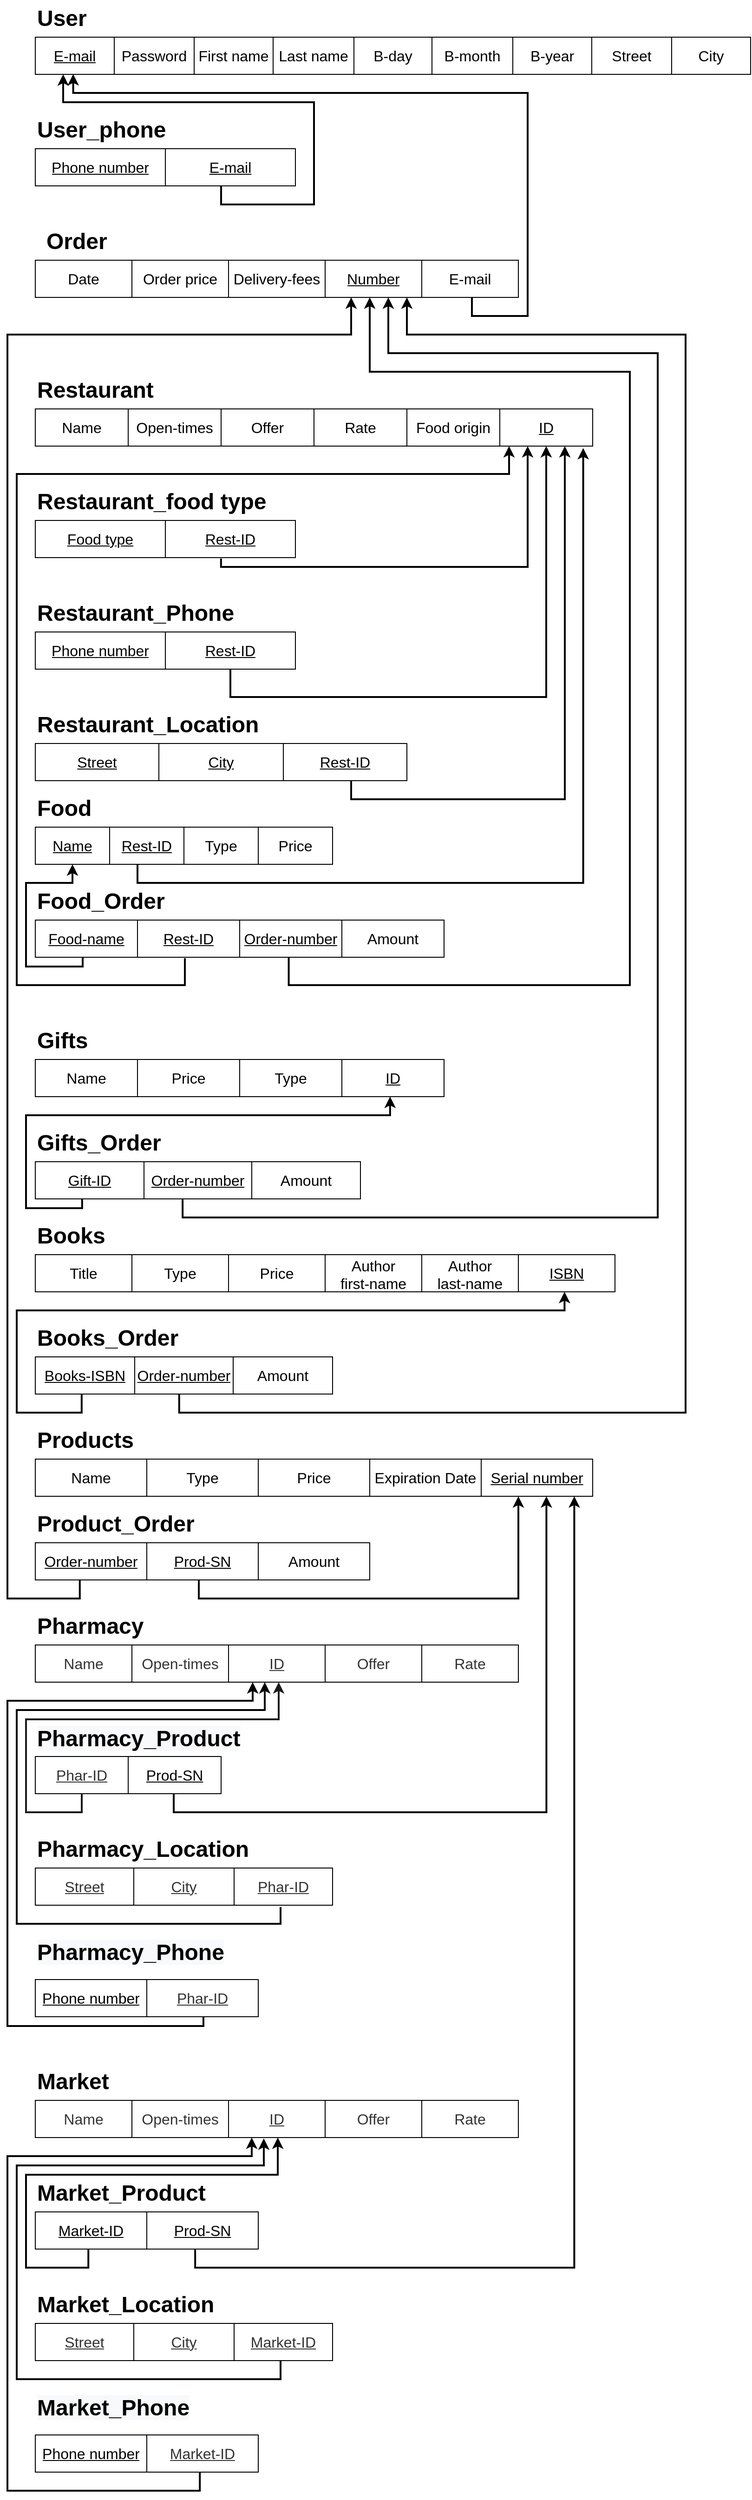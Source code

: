 <mxfile version="20.6.0" type="google"><diagram id="9YqgS15wRTm3yl06hdQ0" name="Page-1"><mxGraphModel grid="1" page="1" gridSize="10" guides="1" tooltips="1" connect="1" arrows="1" fold="1" pageScale="1" pageWidth="850" pageHeight="1100" math="0" shadow="0"><root><mxCell id="0"/><mxCell id="1" parent="0"/><mxCell id="7fGhNB17-LdkmjBLS9kM-291" value="" style="shape=table;html=1;whiteSpace=wrap;startSize=0;container=1;collapsible=0;childLayout=tableLayout;" vertex="1" parent="1"><mxGeometry x="40" y="40" width="770" height="40" as="geometry"/></mxCell><mxCell id="7fGhNB17-LdkmjBLS9kM-292" value="" style="shape=tableRow;horizontal=0;startSize=0;swimlaneHead=0;swimlaneBody=0;top=0;left=0;bottom=0;right=0;collapsible=0;dropTarget=0;fillColor=none;points=[[0,0.5],[1,0.5]];portConstraint=eastwest;" vertex="1" parent="7fGhNB17-LdkmjBLS9kM-291"><mxGeometry width="770" height="40" as="geometry"/></mxCell><mxCell id="7fGhNB17-LdkmjBLS9kM-293" value="&lt;div style=&quot;&quot;&gt;&lt;u style=&quot;font-size: 16px; background-color: initial;&quot;&gt;E-mail&lt;/u&gt;&lt;/div&gt;" style="shape=partialRectangle;html=1;whiteSpace=wrap;connectable=0;fillColor=none;top=0;left=0;bottom=0;right=0;overflow=hidden;align=center;" vertex="1" parent="7fGhNB17-LdkmjBLS9kM-292"><mxGeometry width="85" height="40" as="geometry"><mxRectangle width="85" height="40" as="alternateBounds"/></mxGeometry></mxCell><mxCell id="7fGhNB17-LdkmjBLS9kM-294" value="&lt;span style=&quot;font-size: 16px;&quot;&gt;Password&lt;/span&gt;" style="shape=partialRectangle;html=1;whiteSpace=wrap;connectable=0;fillColor=none;top=0;left=0;bottom=0;right=0;overflow=hidden;" vertex="1" parent="7fGhNB17-LdkmjBLS9kM-292"><mxGeometry x="85" width="86" height="40" as="geometry"><mxRectangle width="86" height="40" as="alternateBounds"/></mxGeometry></mxCell><mxCell id="7fGhNB17-LdkmjBLS9kM-295" value="&lt;span style=&quot;font-size: 16px;&quot;&gt;First name&lt;/span&gt;" style="shape=partialRectangle;html=1;whiteSpace=wrap;connectable=0;fillColor=none;top=0;left=0;bottom=0;right=0;overflow=hidden;" vertex="1" parent="7fGhNB17-LdkmjBLS9kM-292"><mxGeometry x="171" width="85" height="40" as="geometry"><mxRectangle width="85" height="40" as="alternateBounds"/></mxGeometry></mxCell><mxCell id="7fGhNB17-LdkmjBLS9kM-296" value="&lt;font style=&quot;font-size: 16px;&quot;&gt;Last name&lt;/font&gt;" style="shape=partialRectangle;html=1;whiteSpace=wrap;connectable=0;fillColor=none;top=0;left=0;bottom=0;right=0;overflow=hidden;" vertex="1" parent="7fGhNB17-LdkmjBLS9kM-292"><mxGeometry x="256" width="87" height="40" as="geometry"><mxRectangle width="87" height="40" as="alternateBounds"/></mxGeometry></mxCell><mxCell id="7fGhNB17-LdkmjBLS9kM-297" value="&lt;font style=&quot;font-size: 16px;&quot;&gt;B-day&lt;/font&gt;" style="shape=partialRectangle;html=1;whiteSpace=wrap;connectable=0;fillColor=none;top=0;left=0;bottom=0;right=0;overflow=hidden;" vertex="1" parent="7fGhNB17-LdkmjBLS9kM-292"><mxGeometry x="343" width="84" height="40" as="geometry"><mxRectangle width="84" height="40" as="alternateBounds"/></mxGeometry></mxCell><mxCell id="7fGhNB17-LdkmjBLS9kM-298" value="&lt;font style=&quot;font-size: 16px;&quot;&gt;B-month&lt;/font&gt;" style="shape=partialRectangle;html=1;whiteSpace=wrap;connectable=0;fillColor=none;top=0;left=0;bottom=0;right=0;overflow=hidden;" vertex="1" parent="7fGhNB17-LdkmjBLS9kM-292"><mxGeometry x="427" width="87" height="40" as="geometry"><mxRectangle width="87" height="40" as="alternateBounds"/></mxGeometry></mxCell><mxCell id="7fGhNB17-LdkmjBLS9kM-299" value="&lt;font style=&quot;font-size: 16px;&quot;&gt;B-year&lt;/font&gt;" style="shape=partialRectangle;html=1;whiteSpace=wrap;connectable=0;fillColor=none;top=0;left=0;bottom=0;right=0;overflow=hidden;" vertex="1" parent="7fGhNB17-LdkmjBLS9kM-292"><mxGeometry x="514" width="85" height="40" as="geometry"><mxRectangle width="85" height="40" as="alternateBounds"/></mxGeometry></mxCell><mxCell id="7fGhNB17-LdkmjBLS9kM-300" value="&lt;font style=&quot;font-size: 16px;&quot;&gt;Street&lt;/font&gt;" style="shape=partialRectangle;html=1;whiteSpace=wrap;connectable=0;fillColor=none;top=0;left=0;bottom=0;right=0;overflow=hidden;" vertex="1" parent="7fGhNB17-LdkmjBLS9kM-292"><mxGeometry x="599" width="86" height="40" as="geometry"><mxRectangle width="86" height="40" as="alternateBounds"/></mxGeometry></mxCell><mxCell id="7fGhNB17-LdkmjBLS9kM-301" value="&lt;font style=&quot;font-size: 16px;&quot;&gt;City&lt;/font&gt;" style="shape=partialRectangle;html=1;whiteSpace=wrap;connectable=0;fillColor=none;top=0;left=0;bottom=0;right=0;overflow=hidden;" vertex="1" parent="7fGhNB17-LdkmjBLS9kM-292"><mxGeometry x="685" width="85" height="40" as="geometry"><mxRectangle width="85" height="40" as="alternateBounds"/></mxGeometry></mxCell><mxCell id="7fGhNB17-LdkmjBLS9kM-302" value="" style="shape=table;html=1;whiteSpace=wrap;startSize=0;container=1;collapsible=0;childLayout=tableLayout;fontSize=16;" vertex="1" parent="1"><mxGeometry x="40" y="160" width="280" height="40" as="geometry"/></mxCell><mxCell id="7fGhNB17-LdkmjBLS9kM-303" value="" style="shape=tableRow;horizontal=0;startSize=0;swimlaneHead=0;swimlaneBody=0;top=0;left=0;bottom=0;right=0;collapsible=0;dropTarget=0;fillColor=none;points=[[0,0.5],[1,0.5]];portConstraint=eastwest;fontSize=16;" vertex="1" parent="7fGhNB17-LdkmjBLS9kM-302"><mxGeometry width="280" height="40" as="geometry"/></mxCell><mxCell id="7fGhNB17-LdkmjBLS9kM-304" value="&lt;u&gt;Phone number&lt;/u&gt;" style="shape=partialRectangle;html=1;whiteSpace=wrap;connectable=0;fillColor=none;top=0;left=0;bottom=0;right=0;overflow=hidden;fontSize=16;" vertex="1" parent="7fGhNB17-LdkmjBLS9kM-303"><mxGeometry width="140" height="40" as="geometry"><mxRectangle width="140" height="40" as="alternateBounds"/></mxGeometry></mxCell><mxCell id="7fGhNB17-LdkmjBLS9kM-305" value="&lt;u&gt;E-mail&lt;/u&gt;" style="shape=partialRectangle;html=1;whiteSpace=wrap;connectable=0;fillColor=none;top=0;left=0;bottom=0;right=0;overflow=hidden;fontSize=16;" vertex="1" parent="7fGhNB17-LdkmjBLS9kM-303"><mxGeometry x="140" width="140" height="40" as="geometry"><mxRectangle width="140" height="40" as="alternateBounds"/></mxGeometry></mxCell><mxCell id="7fGhNB17-LdkmjBLS9kM-306" value="" style="shape=table;html=1;whiteSpace=wrap;startSize=0;container=1;collapsible=0;childLayout=tableLayout;fontSize=16;" vertex="1" parent="1"><mxGeometry x="40" y="280" width="520" height="40" as="geometry"/></mxCell><mxCell id="7fGhNB17-LdkmjBLS9kM-307" value="" style="shape=tableRow;horizontal=0;startSize=0;swimlaneHead=0;swimlaneBody=0;top=0;left=0;bottom=0;right=0;collapsible=0;dropTarget=0;fillColor=none;points=[[0,0.5],[1,0.5]];portConstraint=eastwest;fontSize=16;" vertex="1" parent="7fGhNB17-LdkmjBLS9kM-306"><mxGeometry width="520" height="40" as="geometry"/></mxCell><mxCell id="7fGhNB17-LdkmjBLS9kM-308" value="Date" style="shape=partialRectangle;html=1;whiteSpace=wrap;connectable=0;fillColor=none;top=0;left=0;bottom=0;right=0;overflow=hidden;fontSize=16;" vertex="1" parent="7fGhNB17-LdkmjBLS9kM-307"><mxGeometry width="104" height="40" as="geometry"><mxRectangle width="104" height="40" as="alternateBounds"/></mxGeometry></mxCell><mxCell id="7fGhNB17-LdkmjBLS9kM-309" value="Order price" style="shape=partialRectangle;html=1;whiteSpace=wrap;connectable=0;fillColor=none;top=0;left=0;bottom=0;right=0;overflow=hidden;fontSize=16;" vertex="1" parent="7fGhNB17-LdkmjBLS9kM-307"><mxGeometry x="104" width="104" height="40" as="geometry"><mxRectangle width="104" height="40" as="alternateBounds"/></mxGeometry></mxCell><mxCell id="7fGhNB17-LdkmjBLS9kM-310" value="Delivery-fees" style="shape=partialRectangle;html=1;whiteSpace=wrap;connectable=0;fillColor=none;top=0;left=0;bottom=0;right=0;overflow=hidden;fontSize=16;" vertex="1" parent="7fGhNB17-LdkmjBLS9kM-307"><mxGeometry x="208" width="104" height="40" as="geometry"><mxRectangle width="104" height="40" as="alternateBounds"/></mxGeometry></mxCell><mxCell id="7fGhNB17-LdkmjBLS9kM-311" value="&lt;u&gt;Number&lt;/u&gt;" style="shape=partialRectangle;html=1;whiteSpace=wrap;connectable=0;fillColor=none;top=0;left=0;bottom=0;right=0;overflow=hidden;fontSize=16;" vertex="1" parent="7fGhNB17-LdkmjBLS9kM-307"><mxGeometry x="312" width="104" height="40" as="geometry"><mxRectangle width="104" height="40" as="alternateBounds"/></mxGeometry></mxCell><mxCell id="7fGhNB17-LdkmjBLS9kM-312" value="E-mail" style="shape=partialRectangle;html=1;whiteSpace=wrap;connectable=0;fillColor=none;top=0;left=0;bottom=0;right=0;overflow=hidden;fontSize=16;" vertex="1" parent="7fGhNB17-LdkmjBLS9kM-307"><mxGeometry x="416" width="104" height="40" as="geometry"><mxRectangle width="104" height="40" as="alternateBounds"/></mxGeometry></mxCell><mxCell id="7fGhNB17-LdkmjBLS9kM-313" value="Order" style="text;strokeColor=none;fillColor=none;html=1;fontSize=24;fontStyle=1;verticalAlign=middle;align=left;" vertex="1" parent="1"><mxGeometry x="50" y="240" width="100" height="40" as="geometry"/></mxCell><mxCell id="7fGhNB17-LdkmjBLS9kM-314" value="" style="edgeStyle=segmentEdgeStyle;endArrow=classic;html=1;rounded=0;strokeWidth=2;fontSize=16;" edge="1" parent="1" target="7fGhNB17-LdkmjBLS9kM-292"><mxGeometry width="50" height="50" relative="1" as="geometry"><mxPoint x="240" y="200" as="sourcePoint"/><mxPoint x="79" y="90" as="targetPoint"/><Array as="points"><mxPoint x="240" y="220"/><mxPoint x="340" y="220"/><mxPoint x="340" y="110"/><mxPoint x="70" y="110"/></Array></mxGeometry></mxCell><mxCell id="7fGhNB17-LdkmjBLS9kM-315" value="" style="edgeStyle=segmentEdgeStyle;endArrow=classic;html=1;rounded=0;strokeWidth=2;fontSize=16;entryX=0.053;entryY=0.993;entryDx=0;entryDy=0;entryPerimeter=0;" edge="1" parent="1" target="7fGhNB17-LdkmjBLS9kM-292"><mxGeometry width="50" height="50" relative="1" as="geometry"><mxPoint x="510" y="320" as="sourcePoint"/><mxPoint x="450" y="200" as="targetPoint"/><Array as="points"><mxPoint x="510" y="320"/><mxPoint x="510" y="340"/><mxPoint x="570" y="340"/><mxPoint x="570" y="100"/><mxPoint x="82" y="100"/></Array></mxGeometry></mxCell><mxCell id="7fGhNB17-LdkmjBLS9kM-316" value="" style="shape=table;html=1;whiteSpace=wrap;startSize=0;container=1;collapsible=0;childLayout=tableLayout;fontSize=16;" vertex="1" parent="1"><mxGeometry x="40" y="440" width="600" height="40" as="geometry"/></mxCell><mxCell id="7fGhNB17-LdkmjBLS9kM-317" value="" style="shape=tableRow;horizontal=0;startSize=0;swimlaneHead=0;swimlaneBody=0;top=0;left=0;bottom=0;right=0;collapsible=0;dropTarget=0;fillColor=none;points=[[0,0.5],[1,0.5]];portConstraint=eastwest;fontSize=16;" vertex="1" parent="7fGhNB17-LdkmjBLS9kM-316"><mxGeometry width="600" height="40" as="geometry"/></mxCell><mxCell id="7fGhNB17-LdkmjBLS9kM-318" value="Name" style="shape=partialRectangle;html=1;whiteSpace=wrap;connectable=0;fillColor=none;top=0;left=0;bottom=0;right=0;overflow=hidden;fontSize=16;" vertex="1" parent="7fGhNB17-LdkmjBLS9kM-317"><mxGeometry width="100" height="40" as="geometry"><mxRectangle width="100" height="40" as="alternateBounds"/></mxGeometry></mxCell><mxCell id="7fGhNB17-LdkmjBLS9kM-319" value="Open-times" style="shape=partialRectangle;html=1;whiteSpace=wrap;connectable=0;fillColor=none;top=0;left=0;bottom=0;right=0;overflow=hidden;fontSize=16;" vertex="1" parent="7fGhNB17-LdkmjBLS9kM-317"><mxGeometry x="100" width="100" height="40" as="geometry"><mxRectangle width="100" height="40" as="alternateBounds"/></mxGeometry></mxCell><mxCell id="7fGhNB17-LdkmjBLS9kM-320" value="Offer" style="shape=partialRectangle;html=1;whiteSpace=wrap;connectable=0;fillColor=none;top=0;left=0;bottom=0;right=0;overflow=hidden;fontSize=16;" vertex="1" parent="7fGhNB17-LdkmjBLS9kM-317"><mxGeometry x="200" width="100" height="40" as="geometry"><mxRectangle width="100" height="40" as="alternateBounds"/></mxGeometry></mxCell><mxCell id="7fGhNB17-LdkmjBLS9kM-321" value="Rate" style="shape=partialRectangle;html=1;whiteSpace=wrap;connectable=0;fillColor=none;top=0;left=0;bottom=0;right=0;overflow=hidden;fontSize=16;" vertex="1" parent="7fGhNB17-LdkmjBLS9kM-317"><mxGeometry x="300" width="100" height="40" as="geometry"><mxRectangle width="100" height="40" as="alternateBounds"/></mxGeometry></mxCell><mxCell id="7fGhNB17-LdkmjBLS9kM-322" value="Food origin" style="shape=partialRectangle;html=1;whiteSpace=wrap;connectable=0;fillColor=none;top=0;left=0;bottom=0;right=0;overflow=hidden;fontSize=16;" vertex="1" parent="7fGhNB17-LdkmjBLS9kM-317"><mxGeometry x="400" width="100" height="40" as="geometry"><mxRectangle width="100" height="40" as="alternateBounds"/></mxGeometry></mxCell><mxCell id="7fGhNB17-LdkmjBLS9kM-323" value="&lt;u&gt;ID&lt;/u&gt;" style="shape=partialRectangle;html=1;whiteSpace=wrap;connectable=0;fillColor=none;top=0;left=0;bottom=0;right=0;overflow=hidden;fontSize=16;" vertex="1" parent="7fGhNB17-LdkmjBLS9kM-317"><mxGeometry x="500" width="100" height="40" as="geometry"><mxRectangle width="100" height="40" as="alternateBounds"/></mxGeometry></mxCell><mxCell id="7fGhNB17-LdkmjBLS9kM-324" value="Restaurant" style="text;strokeColor=none;fillColor=none;html=1;fontSize=24;fontStyle=1;verticalAlign=middle;align=left;" vertex="1" parent="1"><mxGeometry x="40" y="400" width="100" height="40" as="geometry"/></mxCell><mxCell id="7fGhNB17-LdkmjBLS9kM-325" value="" style="shape=table;html=1;whiteSpace=wrap;startSize=0;container=1;collapsible=0;childLayout=tableLayout;fontSize=16;" vertex="1" parent="1"><mxGeometry x="40" y="890" width="320" height="40" as="geometry"/></mxCell><mxCell id="7fGhNB17-LdkmjBLS9kM-326" value="" style="shape=tableRow;horizontal=0;startSize=0;swimlaneHead=0;swimlaneBody=0;top=0;left=0;bottom=0;right=0;collapsible=0;dropTarget=0;fillColor=none;points=[[0,0.5],[1,0.5]];portConstraint=eastwest;fontSize=16;" vertex="1" parent="7fGhNB17-LdkmjBLS9kM-325"><mxGeometry width="320" height="40" as="geometry"/></mxCell><mxCell id="7fGhNB17-LdkmjBLS9kM-327" value="&lt;u&gt;Name&lt;/u&gt;" style="shape=partialRectangle;html=1;whiteSpace=wrap;connectable=0;fillColor=none;top=0;left=0;bottom=0;right=0;overflow=hidden;fontSize=16;" vertex="1" parent="7fGhNB17-LdkmjBLS9kM-326"><mxGeometry width="80" height="40" as="geometry"><mxRectangle width="80" height="40" as="alternateBounds"/></mxGeometry></mxCell><mxCell id="7fGhNB17-LdkmjBLS9kM-328" value="&lt;u&gt;Rest-ID&lt;/u&gt;" style="shape=partialRectangle;html=1;whiteSpace=wrap;connectable=0;fillColor=none;top=0;left=0;bottom=0;right=0;overflow=hidden;fontSize=16;" vertex="1" parent="7fGhNB17-LdkmjBLS9kM-326"><mxGeometry x="80" width="80" height="40" as="geometry"><mxRectangle width="80" height="40" as="alternateBounds"/></mxGeometry></mxCell><mxCell id="7fGhNB17-LdkmjBLS9kM-329" value="Type" style="shape=partialRectangle;html=1;whiteSpace=wrap;connectable=0;fillColor=none;top=0;left=0;bottom=0;right=0;overflow=hidden;fontSize=16;" vertex="1" parent="7fGhNB17-LdkmjBLS9kM-326"><mxGeometry x="160" width="80" height="40" as="geometry"><mxRectangle width="80" height="40" as="alternateBounds"/></mxGeometry></mxCell><mxCell id="7fGhNB17-LdkmjBLS9kM-330" value="Price" style="shape=partialRectangle;html=1;whiteSpace=wrap;connectable=0;fillColor=none;top=0;left=0;bottom=0;right=0;overflow=hidden;fontSize=16;" vertex="1" parent="7fGhNB17-LdkmjBLS9kM-326"><mxGeometry x="240" width="80" height="40" as="geometry"><mxRectangle width="80" height="40" as="alternateBounds"/></mxGeometry></mxCell><mxCell id="7fGhNB17-LdkmjBLS9kM-331" value="Food" style="text;strokeColor=none;fillColor=none;html=1;fontSize=24;fontStyle=1;verticalAlign=middle;align=left;" vertex="1" parent="1"><mxGeometry x="40" y="850" width="100" height="40" as="geometry"/></mxCell><mxCell id="7fGhNB17-LdkmjBLS9kM-332" value="" style="shape=table;html=1;whiteSpace=wrap;startSize=0;container=1;collapsible=0;childLayout=tableLayout;fontSize=16;" vertex="1" parent="1"><mxGeometry x="40" y="560" width="280" height="40" as="geometry"/></mxCell><mxCell id="7fGhNB17-LdkmjBLS9kM-333" value="" style="shape=tableRow;horizontal=0;startSize=0;swimlaneHead=0;swimlaneBody=0;top=0;left=0;bottom=0;right=0;collapsible=0;dropTarget=0;fillColor=none;points=[[0,0.5],[1,0.5]];portConstraint=eastwest;fontSize=16;" vertex="1" parent="7fGhNB17-LdkmjBLS9kM-332"><mxGeometry width="280" height="40" as="geometry"/></mxCell><mxCell id="7fGhNB17-LdkmjBLS9kM-334" value="&lt;u&gt;Food type&lt;/u&gt;" style="shape=partialRectangle;html=1;whiteSpace=wrap;connectable=0;fillColor=none;top=0;left=0;bottom=0;right=0;overflow=hidden;fontSize=16;" vertex="1" parent="7fGhNB17-LdkmjBLS9kM-333"><mxGeometry width="140" height="40" as="geometry"><mxRectangle width="140" height="40" as="alternateBounds"/></mxGeometry></mxCell><mxCell id="7fGhNB17-LdkmjBLS9kM-335" value="&lt;u&gt;Rest-ID&lt;/u&gt;" style="shape=partialRectangle;html=1;whiteSpace=wrap;connectable=0;fillColor=none;top=0;left=0;bottom=0;right=0;overflow=hidden;fontSize=16;" vertex="1" parent="7fGhNB17-LdkmjBLS9kM-333"><mxGeometry x="140" width="140" height="40" as="geometry"><mxRectangle width="140" height="40" as="alternateBounds"/></mxGeometry></mxCell><mxCell id="7fGhNB17-LdkmjBLS9kM-336" value="Restaurant_food type" style="text;strokeColor=none;fillColor=none;html=1;fontSize=24;fontStyle=1;verticalAlign=middle;align=left;" vertex="1" parent="1"><mxGeometry x="40" y="520" width="100" height="40" as="geometry"/></mxCell><mxCell id="7fGhNB17-LdkmjBLS9kM-337" value="" style="shape=table;html=1;whiteSpace=wrap;startSize=0;container=1;collapsible=0;childLayout=tableLayout;fontSize=16;" vertex="1" parent="1"><mxGeometry x="40" y="680" width="280" height="40" as="geometry"/></mxCell><mxCell id="7fGhNB17-LdkmjBLS9kM-338" value="" style="shape=tableRow;horizontal=0;startSize=0;swimlaneHead=0;swimlaneBody=0;top=0;left=0;bottom=0;right=0;collapsible=0;dropTarget=0;fillColor=none;points=[[0,0.5],[1,0.5]];portConstraint=eastwest;fontSize=16;" vertex="1" parent="7fGhNB17-LdkmjBLS9kM-337"><mxGeometry width="280" height="40" as="geometry"/></mxCell><mxCell id="7fGhNB17-LdkmjBLS9kM-339" value="&lt;u&gt;Phone number&lt;/u&gt;" style="shape=partialRectangle;html=1;whiteSpace=wrap;connectable=0;fillColor=none;top=0;left=0;bottom=0;right=0;overflow=hidden;fontSize=16;" vertex="1" parent="7fGhNB17-LdkmjBLS9kM-338"><mxGeometry width="140" height="40" as="geometry"><mxRectangle width="140" height="40" as="alternateBounds"/></mxGeometry></mxCell><mxCell id="7fGhNB17-LdkmjBLS9kM-340" value="&lt;u&gt;Rest-ID&lt;/u&gt;" style="shape=partialRectangle;html=1;whiteSpace=wrap;connectable=0;fillColor=none;top=0;left=0;bottom=0;right=0;overflow=hidden;fontSize=16;" vertex="1" parent="7fGhNB17-LdkmjBLS9kM-338"><mxGeometry x="140" width="140" height="40" as="geometry"><mxRectangle width="140" height="40" as="alternateBounds"/></mxGeometry></mxCell><mxCell id="7fGhNB17-LdkmjBLS9kM-341" value="Restaurant_Phone" style="text;strokeColor=none;fillColor=none;html=1;fontSize=24;fontStyle=1;verticalAlign=middle;align=left;" vertex="1" parent="1"><mxGeometry x="40" y="640" width="100" height="40" as="geometry"/></mxCell><mxCell id="7fGhNB17-LdkmjBLS9kM-342" value="" style="shape=table;html=1;whiteSpace=wrap;startSize=0;container=1;collapsible=0;childLayout=tableLayout;fontSize=16;" vertex="1" parent="1"><mxGeometry x="40" y="800" width="400" height="40" as="geometry"/></mxCell><mxCell id="7fGhNB17-LdkmjBLS9kM-343" value="" style="shape=tableRow;horizontal=0;startSize=0;swimlaneHead=0;swimlaneBody=0;top=0;left=0;bottom=0;right=0;collapsible=0;dropTarget=0;fillColor=none;points=[[0,0.5],[1,0.5]];portConstraint=eastwest;fontSize=16;" vertex="1" parent="7fGhNB17-LdkmjBLS9kM-342"><mxGeometry width="400" height="40" as="geometry"/></mxCell><mxCell id="7fGhNB17-LdkmjBLS9kM-344" value="&lt;u&gt;Street&lt;/u&gt;" style="shape=partialRectangle;html=1;whiteSpace=wrap;connectable=0;fillColor=none;top=0;left=0;bottom=0;right=0;overflow=hidden;fontSize=16;" vertex="1" parent="7fGhNB17-LdkmjBLS9kM-343"><mxGeometry width="133" height="40" as="geometry"><mxRectangle width="133" height="40" as="alternateBounds"/></mxGeometry></mxCell><mxCell id="7fGhNB17-LdkmjBLS9kM-345" value="&lt;u&gt;City&lt;/u&gt;" style="shape=partialRectangle;html=1;whiteSpace=wrap;connectable=0;fillColor=none;top=0;left=0;bottom=0;right=0;overflow=hidden;fontSize=16;" vertex="1" parent="7fGhNB17-LdkmjBLS9kM-343"><mxGeometry x="133" width="134" height="40" as="geometry"><mxRectangle width="134" height="40" as="alternateBounds"/></mxGeometry></mxCell><mxCell id="7fGhNB17-LdkmjBLS9kM-346" value="&lt;u&gt;Rest-ID&lt;/u&gt;" style="shape=partialRectangle;html=1;whiteSpace=wrap;connectable=0;fillColor=none;top=0;left=0;bottom=0;right=0;overflow=hidden;fontSize=16;" vertex="1" parent="7fGhNB17-LdkmjBLS9kM-343"><mxGeometry x="267" width="133" height="40" as="geometry"><mxRectangle width="133" height="40" as="alternateBounds"/></mxGeometry></mxCell><mxCell id="7fGhNB17-LdkmjBLS9kM-347" value="Restaurant_Location" style="text;strokeColor=none;fillColor=none;html=1;fontSize=24;fontStyle=1;verticalAlign=middle;align=left;" vertex="1" parent="1"><mxGeometry x="40" y="760" width="100" height="40" as="geometry"/></mxCell><mxCell id="7fGhNB17-LdkmjBLS9kM-348" value="" style="shape=table;html=1;whiteSpace=wrap;startSize=0;container=1;collapsible=0;childLayout=tableLayout;fontSize=16;" vertex="1" parent="1"><mxGeometry x="40" y="990" width="440" height="40" as="geometry"/></mxCell><mxCell id="7fGhNB17-LdkmjBLS9kM-349" value="" style="shape=tableRow;horizontal=0;startSize=0;swimlaneHead=0;swimlaneBody=0;top=0;left=0;bottom=0;right=0;collapsible=0;dropTarget=0;fillColor=none;points=[[0,0.5],[1,0.5]];portConstraint=eastwest;fontSize=16;" vertex="1" parent="7fGhNB17-LdkmjBLS9kM-348"><mxGeometry width="440" height="40" as="geometry"/></mxCell><mxCell id="7fGhNB17-LdkmjBLS9kM-350" value="&lt;u&gt;Food-name&lt;/u&gt;" style="shape=partialRectangle;html=1;whiteSpace=wrap;connectable=0;fillColor=none;top=0;left=0;bottom=0;right=0;overflow=hidden;fontSize=16;" vertex="1" parent="7fGhNB17-LdkmjBLS9kM-349"><mxGeometry width="110" height="40" as="geometry"><mxRectangle width="110" height="40" as="alternateBounds"/></mxGeometry></mxCell><mxCell id="7fGhNB17-LdkmjBLS9kM-351" value="&lt;u&gt;Rest-ID&lt;/u&gt;" style="shape=partialRectangle;html=1;whiteSpace=wrap;connectable=0;fillColor=none;top=0;left=0;bottom=0;right=0;overflow=hidden;fontSize=16;" vertex="1" parent="7fGhNB17-LdkmjBLS9kM-349"><mxGeometry x="110" width="110" height="40" as="geometry"><mxRectangle width="110" height="40" as="alternateBounds"/></mxGeometry></mxCell><mxCell id="7fGhNB17-LdkmjBLS9kM-352" value="&lt;u&gt;Order-number&lt;/u&gt;" style="shape=partialRectangle;html=1;whiteSpace=wrap;connectable=0;fillColor=none;top=0;left=0;bottom=0;right=0;overflow=hidden;fontSize=16;" vertex="1" parent="7fGhNB17-LdkmjBLS9kM-349"><mxGeometry x="220" width="110" height="40" as="geometry"><mxRectangle width="110" height="40" as="alternateBounds"/></mxGeometry></mxCell><mxCell id="7fGhNB17-LdkmjBLS9kM-353" value="Amount" style="shape=partialRectangle;html=1;whiteSpace=wrap;connectable=0;fillColor=none;top=0;left=0;bottom=0;right=0;overflow=hidden;fontSize=16;" vertex="1" parent="7fGhNB17-LdkmjBLS9kM-349"><mxGeometry x="330" width="110" height="40" as="geometry"><mxRectangle width="110" height="40" as="alternateBounds"/></mxGeometry></mxCell><mxCell id="7fGhNB17-LdkmjBLS9kM-354" value="Food_Order" style="text;strokeColor=none;fillColor=none;html=1;fontSize=24;fontStyle=1;verticalAlign=middle;align=left;" vertex="1" parent="1"><mxGeometry x="40" y="950" width="100" height="40" as="geometry"/></mxCell><mxCell id="7fGhNB17-LdkmjBLS9kM-355" value="" style="edgeStyle=segmentEdgeStyle;endArrow=classic;html=1;rounded=0;strokeWidth=2;fontSize=16;exitX=0.714;exitY=1.025;exitDx=0;exitDy=0;exitPerimeter=0;" edge="1" parent="1" source="7fGhNB17-LdkmjBLS9kM-333" target="7fGhNB17-LdkmjBLS9kM-317"><mxGeometry width="50" height="50" relative="1" as="geometry"><mxPoint x="240" y="620" as="sourcePoint"/><mxPoint x="570" y="480" as="targetPoint"/><Array as="points"><mxPoint x="240" y="610"/><mxPoint x="570" y="610"/></Array></mxGeometry></mxCell><mxCell id="7fGhNB17-LdkmjBLS9kM-356" value="" style="edgeStyle=segmentEdgeStyle;endArrow=classic;html=1;rounded=0;strokeWidth=2;fontSize=16;" edge="1" parent="1" target="7fGhNB17-LdkmjBLS9kM-317"><mxGeometry width="50" height="50" relative="1" as="geometry"><mxPoint x="250" y="720" as="sourcePoint"/><mxPoint x="590" y="481" as="targetPoint"/><Array as="points"><mxPoint x="250" y="750"/><mxPoint x="590" y="750"/></Array></mxGeometry></mxCell><mxCell id="7fGhNB17-LdkmjBLS9kM-357" value="" style="edgeStyle=segmentEdgeStyle;endArrow=classic;html=1;rounded=0;strokeWidth=2;fontSize=16;" edge="1" parent="1"><mxGeometry width="50" height="50" relative="1" as="geometry"><mxPoint x="380" y="840" as="sourcePoint"/><mxPoint x="610" y="480" as="targetPoint"/><Array as="points"><mxPoint x="380" y="860"/><mxPoint x="610" y="860"/><mxPoint x="610" y="480"/></Array></mxGeometry></mxCell><mxCell id="7fGhNB17-LdkmjBLS9kM-358" value="" style="edgeStyle=segmentEdgeStyle;endArrow=classic;html=1;rounded=0;strokeWidth=2;fontSize=16;entryX=0.983;entryY=1.052;entryDx=0;entryDy=0;entryPerimeter=0;" edge="1" parent="1" target="7fGhNB17-LdkmjBLS9kM-317"><mxGeometry width="50" height="50" relative="1" as="geometry"><mxPoint x="150" y="930" as="sourcePoint"/><mxPoint x="610" y="480" as="targetPoint"/><Array as="points"><mxPoint x="150" y="932"/><mxPoint x="150" y="950"/><mxPoint x="630" y="950"/></Array></mxGeometry></mxCell><mxCell id="7fGhNB17-LdkmjBLS9kM-359" value="" style="edgeStyle=segmentEdgeStyle;endArrow=classic;html=1;rounded=0;strokeWidth=2;fontSize=16;exitX=0.366;exitY=1.025;exitDx=0;exitDy=0;exitPerimeter=0;" edge="1" parent="1" source="7fGhNB17-LdkmjBLS9kM-349" target="7fGhNB17-LdkmjBLS9kM-317"><mxGeometry width="50" height="50" relative="1" as="geometry"><mxPoint x="40" y="1180" as="sourcePoint"/><mxPoint x="780" y="815" as="targetPoint"/><Array as="points"><mxPoint x="201" y="1060"/><mxPoint x="20" y="1060"/><mxPoint x="20" y="510"/><mxPoint x="550" y="510"/></Array></mxGeometry></mxCell><mxCell id="7fGhNB17-LdkmjBLS9kM-360" value="" style="edgeStyle=segmentEdgeStyle;endArrow=classic;html=1;rounded=0;strokeWidth=2;fontSize=16;entryX=0.125;entryY=1;entryDx=0;entryDy=0;entryPerimeter=0;exitX=0.116;exitY=1;exitDx=0;exitDy=0;exitPerimeter=0;" edge="1" parent="1" source="7fGhNB17-LdkmjBLS9kM-349" target="7fGhNB17-LdkmjBLS9kM-326"><mxGeometry width="50" height="50" relative="1" as="geometry"><mxPoint x="380" y="1100" as="sourcePoint"/><mxPoint x="430" y="1050" as="targetPoint"/><Array as="points"><mxPoint x="91" y="1040"/><mxPoint x="30" y="1040"/><mxPoint x="30" y="950"/><mxPoint x="80" y="950"/></Array></mxGeometry></mxCell><mxCell id="7fGhNB17-LdkmjBLS9kM-361" value="" style="edgeStyle=segmentEdgeStyle;endArrow=classic;html=1;rounded=0;strokeWidth=2;fontSize=16;exitX=0.62;exitY=1;exitDx=0;exitDy=0;exitPerimeter=0;" edge="1" parent="1" source="7fGhNB17-LdkmjBLS9kM-349" target="7fGhNB17-LdkmjBLS9kM-307"><mxGeometry width="50" height="50" relative="1" as="geometry"><mxPoint x="320" y="1140" as="sourcePoint"/><mxPoint x="390" y="319" as="targetPoint"/><Array as="points"><mxPoint x="313" y="1060"/><mxPoint x="680" y="1060"/><mxPoint x="680" y="400"/><mxPoint x="400" y="400"/></Array></mxGeometry></mxCell><mxCell id="7fGhNB17-LdkmjBLS9kM-362" value="" style="shape=table;html=1;whiteSpace=wrap;startSize=0;container=1;collapsible=0;childLayout=tableLayout;fontSize=16;fillColor=none;" vertex="1" parent="1"><mxGeometry x="40" y="1140" width="440" height="40" as="geometry"/></mxCell><mxCell id="7fGhNB17-LdkmjBLS9kM-363" value="" style="shape=tableRow;horizontal=0;startSize=0;swimlaneHead=0;swimlaneBody=0;top=0;left=0;bottom=0;right=0;collapsible=0;dropTarget=0;fillColor=none;points=[[0,0.5],[1,0.5]];portConstraint=eastwest;fontSize=16;" vertex="1" parent="7fGhNB17-LdkmjBLS9kM-362"><mxGeometry width="440" height="40" as="geometry"/></mxCell><mxCell id="7fGhNB17-LdkmjBLS9kM-364" value="Name" style="shape=partialRectangle;html=1;whiteSpace=wrap;connectable=0;fillColor=none;top=0;left=0;bottom=0;right=0;overflow=hidden;fontSize=16;" vertex="1" parent="7fGhNB17-LdkmjBLS9kM-363"><mxGeometry width="110" height="40" as="geometry"><mxRectangle width="110" height="40" as="alternateBounds"/></mxGeometry></mxCell><mxCell id="7fGhNB17-LdkmjBLS9kM-365" value="Price" style="shape=partialRectangle;html=1;whiteSpace=wrap;connectable=0;fillColor=none;top=0;left=0;bottom=0;right=0;overflow=hidden;fontSize=16;" vertex="1" parent="7fGhNB17-LdkmjBLS9kM-363"><mxGeometry x="110" width="110" height="40" as="geometry"><mxRectangle width="110" height="40" as="alternateBounds"/></mxGeometry></mxCell><mxCell id="7fGhNB17-LdkmjBLS9kM-366" value="Type" style="shape=partialRectangle;html=1;whiteSpace=wrap;connectable=0;fillColor=none;top=0;left=0;bottom=0;right=0;overflow=hidden;fontSize=16;" vertex="1" parent="7fGhNB17-LdkmjBLS9kM-363"><mxGeometry x="220" width="110" height="40" as="geometry"><mxRectangle width="110" height="40" as="alternateBounds"/></mxGeometry></mxCell><mxCell id="7fGhNB17-LdkmjBLS9kM-367" value="&lt;u&gt;ID&lt;/u&gt;" style="shape=partialRectangle;html=1;whiteSpace=wrap;connectable=0;fillColor=none;top=0;left=0;bottom=0;right=0;overflow=hidden;fontSize=16;" vertex="1" parent="7fGhNB17-LdkmjBLS9kM-363"><mxGeometry x="330" width="110" height="40" as="geometry"><mxRectangle width="110" height="40" as="alternateBounds"/></mxGeometry></mxCell><mxCell id="7fGhNB17-LdkmjBLS9kM-368" value="Gifts" style="text;strokeColor=none;fillColor=none;html=1;fontSize=24;fontStyle=1;verticalAlign=middle;align=left;" vertex="1" parent="1"><mxGeometry x="40" y="1100" width="100" height="40" as="geometry"/></mxCell><mxCell id="7fGhNB17-LdkmjBLS9kM-369" value="" style="shape=table;html=1;whiteSpace=wrap;startSize=0;container=1;collapsible=0;childLayout=tableLayout;fontSize=16;fillColor=none;" vertex="1" parent="1"><mxGeometry x="40" y="1250" width="350" height="40" as="geometry"/></mxCell><mxCell id="7fGhNB17-LdkmjBLS9kM-370" value="" style="shape=tableRow;horizontal=0;startSize=0;swimlaneHead=0;swimlaneBody=0;top=0;left=0;bottom=0;right=0;collapsible=0;dropTarget=0;fillColor=none;points=[[0,0.5],[1,0.5]];portConstraint=eastwest;fontSize=16;" vertex="1" parent="7fGhNB17-LdkmjBLS9kM-369"><mxGeometry width="350" height="40" as="geometry"/></mxCell><mxCell id="7fGhNB17-LdkmjBLS9kM-371" value="&lt;u&gt;Gift-ID&lt;/u&gt;" style="shape=partialRectangle;html=1;whiteSpace=wrap;connectable=0;fillColor=none;top=0;left=0;bottom=0;right=0;overflow=hidden;fontSize=16;" vertex="1" parent="7fGhNB17-LdkmjBLS9kM-370"><mxGeometry width="117" height="40" as="geometry"><mxRectangle width="117" height="40" as="alternateBounds"/></mxGeometry></mxCell><mxCell id="7fGhNB17-LdkmjBLS9kM-372" value="&lt;u&gt;Order-number&lt;/u&gt;" style="shape=partialRectangle;html=1;whiteSpace=wrap;connectable=0;fillColor=none;top=0;left=0;bottom=0;right=0;overflow=hidden;fontSize=16;" vertex="1" parent="7fGhNB17-LdkmjBLS9kM-370"><mxGeometry x="117" width="116" height="40" as="geometry"><mxRectangle width="116" height="40" as="alternateBounds"/></mxGeometry></mxCell><mxCell id="7fGhNB17-LdkmjBLS9kM-373" value="Amount" style="shape=partialRectangle;html=1;whiteSpace=wrap;connectable=0;fillColor=none;top=0;left=0;bottom=0;right=0;overflow=hidden;fontSize=16;" vertex="1" parent="7fGhNB17-LdkmjBLS9kM-370"><mxGeometry x="233" width="117" height="40" as="geometry"><mxRectangle width="117" height="40" as="alternateBounds"/></mxGeometry></mxCell><mxCell id="7fGhNB17-LdkmjBLS9kM-374" value="Gifts_Order" style="text;strokeColor=none;fillColor=none;html=1;fontSize=24;fontStyle=1;verticalAlign=middle;align=left;" vertex="1" parent="1"><mxGeometry x="40" y="1210" width="100" height="40" as="geometry"/></mxCell><mxCell id="7fGhNB17-LdkmjBLS9kM-375" value="" style="shape=table;html=1;whiteSpace=wrap;startSize=0;container=1;collapsible=0;childLayout=tableLayout;fontSize=16;fillColor=none;" vertex="1" parent="1"><mxGeometry x="40" y="1350" width="624" height="40" as="geometry"/></mxCell><mxCell id="7fGhNB17-LdkmjBLS9kM-376" value="" style="shape=tableRow;horizontal=0;startSize=0;swimlaneHead=0;swimlaneBody=0;top=0;left=0;bottom=0;right=0;collapsible=0;dropTarget=0;fillColor=none;points=[[0,0.5],[1,0.5]];portConstraint=eastwest;fontSize=16;" vertex="1" parent="7fGhNB17-LdkmjBLS9kM-375"><mxGeometry width="624" height="40" as="geometry"/></mxCell><mxCell id="7fGhNB17-LdkmjBLS9kM-377" value="Title" style="shape=partialRectangle;html=1;whiteSpace=wrap;connectable=0;fillColor=none;top=0;left=0;bottom=0;right=0;overflow=hidden;fontSize=16;" vertex="1" parent="7fGhNB17-LdkmjBLS9kM-376"><mxGeometry width="104" height="40" as="geometry"><mxRectangle width="104" height="40" as="alternateBounds"/></mxGeometry></mxCell><mxCell id="7fGhNB17-LdkmjBLS9kM-378" value="Type" style="shape=partialRectangle;html=1;whiteSpace=wrap;connectable=0;fillColor=none;top=0;left=0;bottom=0;right=0;overflow=hidden;fontSize=16;" vertex="1" parent="7fGhNB17-LdkmjBLS9kM-376"><mxGeometry x="104" width="104" height="40" as="geometry"><mxRectangle width="104" height="40" as="alternateBounds"/></mxGeometry></mxCell><mxCell id="7fGhNB17-LdkmjBLS9kM-379" value="Price" style="shape=partialRectangle;html=1;whiteSpace=wrap;connectable=0;fillColor=none;top=0;left=0;bottom=0;right=0;overflow=hidden;fontSize=16;" vertex="1" parent="7fGhNB17-LdkmjBLS9kM-376"><mxGeometry x="208" width="104" height="40" as="geometry"><mxRectangle width="104" height="40" as="alternateBounds"/></mxGeometry></mxCell><mxCell id="7fGhNB17-LdkmjBLS9kM-380" value="Author&lt;br&gt;first-name" style="shape=partialRectangle;html=1;whiteSpace=wrap;connectable=0;fillColor=none;top=0;left=0;bottom=0;right=0;overflow=hidden;fontSize=16;" vertex="1" parent="7fGhNB17-LdkmjBLS9kM-376"><mxGeometry x="312" width="104" height="40" as="geometry"><mxRectangle width="104" height="40" as="alternateBounds"/></mxGeometry></mxCell><mxCell id="7fGhNB17-LdkmjBLS9kM-381" value="Author&lt;br&gt;last-name" style="shape=partialRectangle;html=1;whiteSpace=wrap;connectable=0;fillColor=none;top=0;left=0;bottom=0;right=0;overflow=hidden;fontSize=16;" vertex="1" parent="7fGhNB17-LdkmjBLS9kM-376"><mxGeometry x="416" width="104" height="40" as="geometry"><mxRectangle width="104" height="40" as="alternateBounds"/></mxGeometry></mxCell><mxCell id="7fGhNB17-LdkmjBLS9kM-382" value="&lt;u&gt;ISBN&lt;/u&gt;" style="shape=partialRectangle;html=1;whiteSpace=wrap;connectable=0;fillColor=none;top=0;left=0;bottom=0;right=0;overflow=hidden;fontSize=16;" vertex="1" parent="7fGhNB17-LdkmjBLS9kM-376"><mxGeometry x="520" width="104" height="40" as="geometry"><mxRectangle width="104" height="40" as="alternateBounds"/></mxGeometry></mxCell><mxCell id="7fGhNB17-LdkmjBLS9kM-383" value="Books" style="text;strokeColor=none;fillColor=none;html=1;fontSize=24;fontStyle=1;verticalAlign=middle;align=left;" vertex="1" parent="1"><mxGeometry x="40" y="1310" width="100" height="40" as="geometry"/></mxCell><mxCell id="7fGhNB17-LdkmjBLS9kM-384" value="" style="shape=table;html=1;whiteSpace=wrap;startSize=0;container=1;collapsible=0;childLayout=tableLayout;fontSize=16;fillColor=none;" vertex="1" parent="1"><mxGeometry x="40" y="1460" width="320" height="40" as="geometry"/></mxCell><mxCell id="7fGhNB17-LdkmjBLS9kM-385" value="" style="shape=tableRow;horizontal=0;startSize=0;swimlaneHead=0;swimlaneBody=0;top=0;left=0;bottom=0;right=0;collapsible=0;dropTarget=0;fillColor=none;points=[[0,0.5],[1,0.5]];portConstraint=eastwest;fontSize=16;" vertex="1" parent="7fGhNB17-LdkmjBLS9kM-384"><mxGeometry width="320" height="40" as="geometry"/></mxCell><mxCell id="7fGhNB17-LdkmjBLS9kM-386" value="&lt;u&gt;Books-ISBN&lt;/u&gt;" style="shape=partialRectangle;html=1;whiteSpace=wrap;connectable=0;fillColor=none;top=0;left=0;bottom=0;right=0;overflow=hidden;fontSize=16;" vertex="1" parent="7fGhNB17-LdkmjBLS9kM-385"><mxGeometry width="107" height="40" as="geometry"><mxRectangle width="107" height="40" as="alternateBounds"/></mxGeometry></mxCell><mxCell id="7fGhNB17-LdkmjBLS9kM-387" value="&lt;u&gt;Order-number&lt;/u&gt;" style="shape=partialRectangle;html=1;whiteSpace=wrap;connectable=0;fillColor=none;top=0;left=0;bottom=0;right=0;overflow=hidden;fontSize=16;" vertex="1" parent="7fGhNB17-LdkmjBLS9kM-385"><mxGeometry x="107" width="106" height="40" as="geometry"><mxRectangle width="106" height="40" as="alternateBounds"/></mxGeometry></mxCell><mxCell id="7fGhNB17-LdkmjBLS9kM-388" value="Amount" style="shape=partialRectangle;html=1;whiteSpace=wrap;connectable=0;fillColor=none;top=0;left=0;bottom=0;right=0;overflow=hidden;fontSize=16;" vertex="1" parent="7fGhNB17-LdkmjBLS9kM-385"><mxGeometry x="213" width="107" height="40" as="geometry"><mxRectangle width="107" height="40" as="alternateBounds"/></mxGeometry></mxCell><mxCell id="7fGhNB17-LdkmjBLS9kM-389" value="Books_Order" style="text;strokeColor=none;fillColor=none;html=1;fontSize=24;fontStyle=1;verticalAlign=middle;align=left;" vertex="1" parent="1"><mxGeometry x="40" y="1420" width="100" height="40" as="geometry"/></mxCell><mxCell id="7fGhNB17-LdkmjBLS9kM-390" value="" style="edgeStyle=segmentEdgeStyle;endArrow=classic;html=1;rounded=0;strokeWidth=2;fontSize=16;entryX=0.868;entryY=1;entryDx=0;entryDy=0;entryPerimeter=0;exitX=0.144;exitY=1.01;exitDx=0;exitDy=0;exitPerimeter=0;" edge="1" parent="1" source="7fGhNB17-LdkmjBLS9kM-370" target="7fGhNB17-LdkmjBLS9kM-363"><mxGeometry width="50" height="50" relative="1" as="geometry"><mxPoint x="390" y="1470" as="sourcePoint"/><mxPoint x="440" y="1420" as="targetPoint"/><Array as="points"><mxPoint x="90" y="1300"/><mxPoint x="30" y="1300"/><mxPoint x="30" y="1200"/><mxPoint x="422" y="1200"/></Array></mxGeometry></mxCell><mxCell id="7fGhNB17-LdkmjBLS9kM-391" value="" style="edgeStyle=segmentEdgeStyle;endArrow=classic;html=1;rounded=0;strokeWidth=2;fontSize=16;exitX=0.453;exitY=1.017;exitDx=0;exitDy=0;exitPerimeter=0;" edge="1" parent="1" source="7fGhNB17-LdkmjBLS9kM-370" target="7fGhNB17-LdkmjBLS9kM-307"><mxGeometry width="50" height="50" relative="1" as="geometry"><mxPoint x="200" y="1290" as="sourcePoint"/><mxPoint x="740" y="266" as="targetPoint"/><Array as="points"><mxPoint x="199" y="1310"/><mxPoint x="710" y="1310"/><mxPoint x="710" y="380"/><mxPoint x="420" y="380"/></Array></mxGeometry></mxCell><mxCell id="7fGhNB17-LdkmjBLS9kM-392" value="" style="edgeStyle=segmentEdgeStyle;endArrow=classic;html=1;rounded=0;strokeWidth=2;fontSize=16;entryX=0.913;entryY=1;entryDx=0;entryDy=0;entryPerimeter=0;exitX=0.156;exitY=1;exitDx=0;exitDy=0;exitPerimeter=0;" edge="1" parent="1" source="7fGhNB17-LdkmjBLS9kM-385" target="7fGhNB17-LdkmjBLS9kM-376"><mxGeometry width="50" height="50" relative="1" as="geometry"><mxPoint x="90" y="1720" as="sourcePoint"/><mxPoint x="440" y="1580" as="targetPoint"/><Array as="points"><mxPoint x="90" y="1520"/><mxPoint x="20" y="1520"/><mxPoint x="20" y="1410"/><mxPoint x="610" y="1410"/></Array></mxGeometry></mxCell><mxCell id="7fGhNB17-LdkmjBLS9kM-393" value="" style="edgeStyle=segmentEdgeStyle;endArrow=classic;html=1;rounded=0;strokeWidth=2;fontSize=16;exitX=0.484;exitY=1;exitDx=0;exitDy=0;exitPerimeter=0;" edge="1" parent="1" source="7fGhNB17-LdkmjBLS9kM-385" target="7fGhNB17-LdkmjBLS9kM-307"><mxGeometry width="50" height="50" relative="1" as="geometry"><mxPoint x="620" y="1720" as="sourcePoint"/><mxPoint x="670" y="1670" as="targetPoint"/><Array as="points"><mxPoint x="195" y="1520"/><mxPoint x="740" y="1520"/><mxPoint x="740" y="360"/><mxPoint x="440" y="360"/></Array></mxGeometry></mxCell><mxCell id="7fGhNB17-LdkmjBLS9kM-394" value="User" style="text;strokeColor=none;fillColor=none;html=1;fontSize=24;fontStyle=1;verticalAlign=middle;align=left;" vertex="1" parent="1"><mxGeometry x="40" width="100" height="40" as="geometry"/></mxCell><mxCell id="7fGhNB17-LdkmjBLS9kM-395" value="" style="shape=table;html=1;whiteSpace=wrap;startSize=0;container=1;collapsible=0;childLayout=tableLayout;fontSize=16;" vertex="1" parent="1"><mxGeometry x="40" y="1570" width="600" height="40" as="geometry"/></mxCell><mxCell id="7fGhNB17-LdkmjBLS9kM-396" value="" style="shape=tableRow;horizontal=0;startSize=0;swimlaneHead=0;swimlaneBody=0;top=0;left=0;bottom=0;right=0;collapsible=0;dropTarget=0;fillColor=none;points=[[0,0.5],[1,0.5]];portConstraint=eastwest;fontSize=16;" vertex="1" parent="7fGhNB17-LdkmjBLS9kM-395"><mxGeometry width="600" height="40" as="geometry"/></mxCell><mxCell id="7fGhNB17-LdkmjBLS9kM-397" value="Name" style="shape=partialRectangle;html=1;whiteSpace=wrap;connectable=0;fillColor=none;top=0;left=0;bottom=0;right=0;overflow=hidden;fontSize=16;" vertex="1" parent="7fGhNB17-LdkmjBLS9kM-396"><mxGeometry width="120" height="40" as="geometry"><mxRectangle width="120" height="40" as="alternateBounds"/></mxGeometry></mxCell><mxCell id="7fGhNB17-LdkmjBLS9kM-398" value="Type" style="shape=partialRectangle;html=1;whiteSpace=wrap;connectable=0;fillColor=none;top=0;left=0;bottom=0;right=0;overflow=hidden;fontSize=16;" vertex="1" parent="7fGhNB17-LdkmjBLS9kM-396"><mxGeometry x="120" width="120" height="40" as="geometry"><mxRectangle width="120" height="40" as="alternateBounds"/></mxGeometry></mxCell><mxCell id="7fGhNB17-LdkmjBLS9kM-399" value="Price" style="shape=partialRectangle;html=1;whiteSpace=wrap;connectable=0;fillColor=none;top=0;left=0;bottom=0;right=0;overflow=hidden;fontSize=16;" vertex="1" parent="7fGhNB17-LdkmjBLS9kM-396"><mxGeometry x="240" width="120" height="40" as="geometry"><mxRectangle width="120" height="40" as="alternateBounds"/></mxGeometry></mxCell><mxCell id="7fGhNB17-LdkmjBLS9kM-400" value="Expiration Date" style="shape=partialRectangle;html=1;whiteSpace=wrap;connectable=0;fillColor=none;top=0;left=0;bottom=0;right=0;overflow=hidden;fontSize=16;" vertex="1" parent="7fGhNB17-LdkmjBLS9kM-396"><mxGeometry x="360" width="120" height="40" as="geometry"><mxRectangle width="120" height="40" as="alternateBounds"/></mxGeometry></mxCell><mxCell id="7fGhNB17-LdkmjBLS9kM-401" value="&lt;u&gt;Serial number&lt;/u&gt;" style="shape=partialRectangle;html=1;whiteSpace=wrap;connectable=0;fillColor=none;top=0;left=0;bottom=0;right=0;overflow=hidden;fontSize=16;" vertex="1" parent="7fGhNB17-LdkmjBLS9kM-396"><mxGeometry x="480" width="120" height="40" as="geometry"><mxRectangle width="120" height="40" as="alternateBounds"/></mxGeometry></mxCell><mxCell id="7fGhNB17-LdkmjBLS9kM-402" value="Products" style="text;strokeColor=none;fillColor=none;html=1;fontSize=24;fontStyle=1;verticalAlign=middle;align=left;" vertex="1" parent="1"><mxGeometry x="40" y="1530" width="100" height="40" as="geometry"/></mxCell><mxCell id="7fGhNB17-LdkmjBLS9kM-403" value="" style="shape=table;html=1;whiteSpace=wrap;startSize=0;container=1;collapsible=0;childLayout=tableLayout;fontSize=16;" vertex="1" parent="1"><mxGeometry x="40" y="1660" width="360" height="40" as="geometry"/></mxCell><mxCell id="7fGhNB17-LdkmjBLS9kM-404" value="" style="shape=tableRow;horizontal=0;startSize=0;swimlaneHead=0;swimlaneBody=0;top=0;left=0;bottom=0;right=0;collapsible=0;dropTarget=0;fillColor=none;points=[[0,0.5],[1,0.5]];portConstraint=eastwest;fontSize=16;" vertex="1" parent="7fGhNB17-LdkmjBLS9kM-403"><mxGeometry width="360" height="40" as="geometry"/></mxCell><mxCell id="7fGhNB17-LdkmjBLS9kM-405" value="&lt;u&gt;Order-number&lt;/u&gt;" style="shape=partialRectangle;html=1;whiteSpace=wrap;connectable=0;fillColor=none;top=0;left=0;bottom=0;right=0;overflow=hidden;fontSize=16;" vertex="1" parent="7fGhNB17-LdkmjBLS9kM-404"><mxGeometry width="120" height="40" as="geometry"><mxRectangle width="120" height="40" as="alternateBounds"/></mxGeometry></mxCell><mxCell id="7fGhNB17-LdkmjBLS9kM-406" value="&lt;u&gt;Prod-SN&lt;/u&gt;" style="shape=partialRectangle;html=1;whiteSpace=wrap;connectable=0;fillColor=none;top=0;left=0;bottom=0;right=0;overflow=hidden;fontSize=16;" vertex="1" parent="7fGhNB17-LdkmjBLS9kM-404"><mxGeometry x="120" width="120" height="40" as="geometry"><mxRectangle width="120" height="40" as="alternateBounds"/></mxGeometry></mxCell><mxCell id="7fGhNB17-LdkmjBLS9kM-407" value="Amount" style="shape=partialRectangle;html=1;whiteSpace=wrap;connectable=0;fillColor=none;top=0;left=0;bottom=0;right=0;overflow=hidden;fontSize=16;" vertex="1" parent="7fGhNB17-LdkmjBLS9kM-404"><mxGeometry x="240" width="120" height="40" as="geometry"><mxRectangle width="120" height="40" as="alternateBounds"/></mxGeometry></mxCell><mxCell id="7fGhNB17-LdkmjBLS9kM-408" value="Product_Order" style="text;strokeColor=none;fillColor=none;html=1;fontSize=24;fontStyle=1;verticalAlign=middle;align=left;" vertex="1" parent="1"><mxGeometry x="40" y="1620" width="100" height="40" as="geometry"/></mxCell><mxCell id="7fGhNB17-LdkmjBLS9kM-409" value="" style="edgeStyle=segmentEdgeStyle;endArrow=classic;html=1;rounded=0;strokeWidth=2;fontSize=16;" edge="1" parent="1" source="7fGhNB17-LdkmjBLS9kM-404"><mxGeometry width="50" height="50" relative="1" as="geometry"><mxPoint x="216" y="1750" as="sourcePoint"/><mxPoint x="560" y="1610" as="targetPoint"/><Array as="points"><mxPoint x="216" y="1720"/><mxPoint x="560" y="1720"/></Array></mxGeometry></mxCell><mxCell id="7fGhNB17-LdkmjBLS9kM-410" value="" style="edgeStyle=segmentEdgeStyle;endArrow=classic;html=1;rounded=0;strokeWidth=2;fontSize=16;exitX=0.133;exitY=1;exitDx=0;exitDy=0;exitPerimeter=0;" edge="1" parent="1" source="7fGhNB17-LdkmjBLS9kM-404" target="7fGhNB17-LdkmjBLS9kM-307"><mxGeometry width="50" height="50" relative="1" as="geometry"><mxPoint x="70" y="2020" as="sourcePoint"/><mxPoint x="120" y="1970" as="targetPoint"/><Array as="points"><mxPoint x="88" y="1720"/><mxPoint x="10" y="1720"/><mxPoint x="10" y="360"/><mxPoint x="380" y="360"/></Array></mxGeometry></mxCell><mxCell id="7fGhNB17-LdkmjBLS9kM-411" value="" style="shape=table;html=1;whiteSpace=wrap;startSize=0;container=1;collapsible=0;childLayout=tableLayout;" vertex="1" parent="1"><mxGeometry x="40" y="1770" width="520" height="40" as="geometry"/></mxCell><mxCell id="7fGhNB17-LdkmjBLS9kM-412" value="" style="shape=tableRow;horizontal=0;startSize=0;swimlaneHead=0;swimlaneBody=0;top=0;left=0;bottom=0;right=0;collapsible=0;dropTarget=0;fillColor=none;points=[[0,0.5],[1,0.5]];portConstraint=eastwest;" vertex="1" parent="7fGhNB17-LdkmjBLS9kM-411"><mxGeometry width="520" height="40" as="geometry"/></mxCell><mxCell id="7fGhNB17-LdkmjBLS9kM-413" value="&lt;span style=&quot;color: rgb(51, 51, 51); font-size: 16px;&quot;&gt;Name&lt;/span&gt;" style="shape=partialRectangle;html=1;whiteSpace=wrap;connectable=0;fillColor=none;top=0;left=0;bottom=0;right=0;overflow=hidden;" vertex="1" parent="7fGhNB17-LdkmjBLS9kM-412"><mxGeometry width="104" height="40" as="geometry"><mxRectangle width="104" height="40" as="alternateBounds"/></mxGeometry></mxCell><mxCell id="7fGhNB17-LdkmjBLS9kM-414" value="&lt;span style=&quot;color: rgb(51, 51, 51); font-size: 16px;&quot;&gt;Open-times&lt;/span&gt;" style="shape=partialRectangle;html=1;whiteSpace=wrap;connectable=0;fillColor=none;top=0;left=0;bottom=0;right=0;overflow=hidden;" vertex="1" parent="7fGhNB17-LdkmjBLS9kM-412"><mxGeometry x="104" width="104" height="40" as="geometry"><mxRectangle width="104" height="40" as="alternateBounds"/></mxGeometry></mxCell><mxCell id="7fGhNB17-LdkmjBLS9kM-415" value="&lt;u style=&quot;color: rgb(51, 51, 51);&quot;&gt;&lt;font style=&quot;font-size: 16px;&quot;&gt;ID&lt;/font&gt;&lt;/u&gt;" style="shape=partialRectangle;html=1;whiteSpace=wrap;connectable=0;fillColor=none;top=0;left=0;bottom=0;right=0;overflow=hidden;" vertex="1" parent="7fGhNB17-LdkmjBLS9kM-412"><mxGeometry x="208" width="104" height="40" as="geometry"><mxRectangle width="104" height="40" as="alternateBounds"/></mxGeometry></mxCell><mxCell id="7fGhNB17-LdkmjBLS9kM-416" value="&lt;span style=&quot;color: rgb(51, 51, 51); font-size: 16px;&quot;&gt;Offer&lt;/span&gt;" style="shape=partialRectangle;html=1;whiteSpace=wrap;connectable=0;fillColor=none;top=0;left=0;bottom=0;right=0;overflow=hidden;" vertex="1" parent="7fGhNB17-LdkmjBLS9kM-412"><mxGeometry x="312" width="104" height="40" as="geometry"><mxRectangle width="104" height="40" as="alternateBounds"/></mxGeometry></mxCell><mxCell id="7fGhNB17-LdkmjBLS9kM-417" value="&lt;span style=&quot;color: rgb(51, 51, 51); font-size: 16px;&quot;&gt;Rate&lt;/span&gt;" style="shape=partialRectangle;html=1;whiteSpace=wrap;connectable=0;fillColor=none;top=0;left=0;bottom=0;right=0;overflow=hidden;" vertex="1" parent="7fGhNB17-LdkmjBLS9kM-412"><mxGeometry x="416" width="104" height="40" as="geometry"><mxRectangle width="104" height="40" as="alternateBounds"/></mxGeometry></mxCell><mxCell id="7fGhNB17-LdkmjBLS9kM-418" value="Pharmacy" style="text;strokeColor=none;fillColor=none;html=1;fontSize=24;fontStyle=1;verticalAlign=middle;align=left;" vertex="1" parent="1"><mxGeometry x="40" y="1730" width="100" height="40" as="geometry"/></mxCell><mxCell id="7fGhNB17-LdkmjBLS9kM-419" value="" style="shape=table;html=1;whiteSpace=wrap;startSize=0;container=1;collapsible=0;childLayout=tableLayout;" vertex="1" parent="1"><mxGeometry x="40" y="1890" width="200" height="40" as="geometry"/></mxCell><mxCell id="7fGhNB17-LdkmjBLS9kM-420" value="" style="shape=tableRow;horizontal=0;startSize=0;swimlaneHead=0;swimlaneBody=0;top=0;left=0;bottom=0;right=0;collapsible=0;dropTarget=0;fillColor=none;points=[[0,0.5],[1,0.5]];portConstraint=eastwest;" vertex="1" parent="7fGhNB17-LdkmjBLS9kM-419"><mxGeometry width="200" height="40" as="geometry"/></mxCell><mxCell id="7fGhNB17-LdkmjBLS9kM-421" value="&lt;u style=&quot;color: rgb(51, 51, 51); font-size: 14px;&quot;&gt;&lt;font style=&quot;font-size: 16px;&quot;&gt;Phar-ID&lt;/font&gt;&lt;/u&gt;" style="shape=partialRectangle;html=1;whiteSpace=wrap;connectable=0;fillColor=none;top=0;left=0;bottom=0;right=0;overflow=hidden;" vertex="1" parent="7fGhNB17-LdkmjBLS9kM-420"><mxGeometry width="100" height="40" as="geometry"><mxRectangle width="100" height="40" as="alternateBounds"/></mxGeometry></mxCell><mxCell id="7fGhNB17-LdkmjBLS9kM-422" value="&lt;font style=&quot;font-size: 16px;&quot;&gt;&lt;u&gt;Prod-SN&lt;/u&gt;&lt;/font&gt;" style="shape=partialRectangle;html=1;whiteSpace=wrap;connectable=0;fillColor=none;top=0;left=0;bottom=0;right=0;overflow=hidden;" vertex="1" parent="7fGhNB17-LdkmjBLS9kM-420"><mxGeometry x="100" width="100" height="40" as="geometry"><mxRectangle width="100" height="40" as="alternateBounds"/></mxGeometry></mxCell><mxCell id="7fGhNB17-LdkmjBLS9kM-423" value="&lt;span style=&quot;color: rgb(0, 0, 0); font-family: Helvetica; font-size: 24px; font-style: normal; font-variant-ligatures: normal; font-variant-caps: normal; font-weight: 700; letter-spacing: normal; orphans: 2; text-align: center; text-indent: 0px; text-transform: none; widows: 2; word-spacing: 0px; -webkit-text-stroke-width: 0px; background-color: rgb(248, 249, 250); text-decoration-thickness: initial; text-decoration-style: initial; text-decoration-color: initial; float: none; display: inline !important;&quot;&gt;Pharmacy_Product&lt;/span&gt;" style="text;whiteSpace=wrap;html=1;fontSize=16;" vertex="1" parent="1"><mxGeometry x="40" y="1850" width="230" height="50" as="geometry"/></mxCell><mxCell id="7fGhNB17-LdkmjBLS9kM-424" value="" style="elbow=vertical;endArrow=classic;html=1;rounded=0;fontSize=14;edgeStyle=orthogonalEdgeStyle;strokeWidth=2;strokeColor=#1A1A1A;fillColor=#f5f5f5;swimlaneLine=1;" edge="1" parent="1"><mxGeometry width="50" height="50" relative="1" as="geometry"><mxPoint x="90" y="1930" as="sourcePoint"/><mxPoint x="302" y="1810" as="targetPoint"/><Array as="points"><mxPoint x="90" y="1950"/><mxPoint x="30" y="1950"/><mxPoint x="30" y="1850"/><mxPoint x="302" y="1850"/></Array></mxGeometry></mxCell><mxCell id="7fGhNB17-LdkmjBLS9kM-425" value="" style="shape=table;html=1;whiteSpace=wrap;startSize=0;container=1;collapsible=0;childLayout=tableLayout;fontSize=16;" vertex="1" parent="1"><mxGeometry x="40" y="2010" width="320" height="40" as="geometry"/></mxCell><mxCell id="7fGhNB17-LdkmjBLS9kM-426" value="" style="shape=tableRow;horizontal=0;startSize=0;swimlaneHead=0;swimlaneBody=0;top=0;left=0;bottom=0;right=0;collapsible=0;dropTarget=0;fillColor=none;points=[[0,0.5],[1,0.5]];portConstraint=eastwest;fontSize=16;" vertex="1" parent="7fGhNB17-LdkmjBLS9kM-425"><mxGeometry width="320" height="40" as="geometry"/></mxCell><mxCell id="7fGhNB17-LdkmjBLS9kM-427" value="&lt;u style=&quot;color: rgb(51, 51, 51); font-size: 14px;&quot;&gt;&lt;font style=&quot;font-size: 16px;&quot;&gt;Street&lt;/font&gt;&lt;/u&gt;" style="shape=partialRectangle;html=1;whiteSpace=wrap;connectable=0;fillColor=none;top=0;left=0;bottom=0;right=0;overflow=hidden;fontSize=16;" vertex="1" parent="7fGhNB17-LdkmjBLS9kM-426"><mxGeometry width="106" height="40" as="geometry"><mxRectangle width="106" height="40" as="alternateBounds"/></mxGeometry></mxCell><mxCell id="7fGhNB17-LdkmjBLS9kM-428" value="&lt;u style=&quot;color: rgb(51, 51, 51); font-size: 14px;&quot;&gt;&lt;font style=&quot;font-size: 16px;&quot;&gt;City&lt;/font&gt;&lt;/u&gt;" style="shape=partialRectangle;html=1;whiteSpace=wrap;connectable=0;fillColor=none;top=0;left=0;bottom=0;right=0;overflow=hidden;fontSize=16;" vertex="1" parent="7fGhNB17-LdkmjBLS9kM-426"><mxGeometry x="106" width="108" height="40" as="geometry"><mxRectangle width="108" height="40" as="alternateBounds"/></mxGeometry></mxCell><mxCell id="7fGhNB17-LdkmjBLS9kM-429" value="&lt;u style=&quot;color: rgb(51, 51, 51); font-size: 14px;&quot;&gt;&lt;font style=&quot;font-size: 16px;&quot;&gt;Phar-ID&lt;/font&gt;&lt;/u&gt;" style="shape=partialRectangle;html=1;whiteSpace=wrap;connectable=0;fillColor=none;top=0;left=0;bottom=0;right=0;overflow=hidden;fontSize=16;" vertex="1" parent="7fGhNB17-LdkmjBLS9kM-426"><mxGeometry x="214" width="106" height="40" as="geometry"><mxRectangle width="106" height="40" as="alternateBounds"/></mxGeometry></mxCell><mxCell id="7fGhNB17-LdkmjBLS9kM-430" value="&lt;span style=&quot;&quot;&gt;Pharmacy_Location&lt;/span&gt;" style="text;strokeColor=none;fillColor=none;html=1;fontSize=24;fontStyle=1;verticalAlign=middle;align=left;" vertex="1" parent="1"><mxGeometry x="40" y="1970" width="100" height="40" as="geometry"/></mxCell><mxCell id="7fGhNB17-LdkmjBLS9kM-431" value="" style="edgeStyle=segmentEdgeStyle;endArrow=classic;html=1;rounded=0;strokeWidth=2;fontSize=16;exitX=0.825;exitY=1.05;exitDx=0;exitDy=0;exitPerimeter=0;" edge="1" parent="1" source="7fGhNB17-LdkmjBLS9kM-426"><mxGeometry width="50" height="50" relative="1" as="geometry"><mxPoint x="375" y="2120" as="sourcePoint"/><mxPoint x="287" y="1810" as="targetPoint"/><Array as="points"><mxPoint x="304" y="2070"/><mxPoint x="20" y="2070"/><mxPoint x="20" y="1840"/><mxPoint x="287" y="1840"/></Array></mxGeometry></mxCell><mxCell id="7fGhNB17-LdkmjBLS9kM-432" value="" style="shape=table;html=1;whiteSpace=wrap;startSize=0;container=1;collapsible=0;childLayout=tableLayout;fontSize=16;" vertex="1" parent="1"><mxGeometry x="40" y="2130" width="240" height="40" as="geometry"/></mxCell><mxCell id="7fGhNB17-LdkmjBLS9kM-433" value="" style="shape=tableRow;horizontal=0;startSize=0;swimlaneHead=0;swimlaneBody=0;top=0;left=0;bottom=0;right=0;collapsible=0;dropTarget=0;fillColor=none;points=[[0,0.5],[1,0.5]];portConstraint=eastwest;fontSize=16;" vertex="1" parent="7fGhNB17-LdkmjBLS9kM-432"><mxGeometry width="240" height="40" as="geometry"/></mxCell><mxCell id="7fGhNB17-LdkmjBLS9kM-434" value="&lt;u&gt;Phone number&lt;/u&gt;" style="shape=partialRectangle;html=1;whiteSpace=wrap;connectable=0;fillColor=none;top=0;left=0;bottom=0;right=0;overflow=hidden;fontSize=16;" vertex="1" parent="7fGhNB17-LdkmjBLS9kM-433"><mxGeometry width="120" height="40" as="geometry"><mxRectangle width="120" height="40" as="alternateBounds"/></mxGeometry></mxCell><mxCell id="7fGhNB17-LdkmjBLS9kM-435" value="&lt;u style=&quot;color: rgb(51, 51, 51); font-size: 14px;&quot;&gt;&lt;font style=&quot;font-size: 16px;&quot;&gt;Phar-ID&lt;/font&gt;&lt;/u&gt;" style="shape=partialRectangle;html=1;whiteSpace=wrap;connectable=0;fillColor=none;top=0;left=0;bottom=0;right=0;overflow=hidden;fontSize=16;" vertex="1" parent="7fGhNB17-LdkmjBLS9kM-433"><mxGeometry x="120" width="120" height="40" as="geometry"><mxRectangle width="120" height="40" as="alternateBounds"/></mxGeometry></mxCell><mxCell id="7fGhNB17-LdkmjBLS9kM-436" value="&lt;span style=&quot;color: rgb(0, 0, 0); font-family: Helvetica; font-size: 24px; font-style: normal; font-variant-ligatures: normal; font-variant-caps: normal; font-weight: 700; letter-spacing: normal; orphans: 2; text-align: center; text-indent: 0px; text-transform: none; widows: 2; word-spacing: 0px; -webkit-text-stroke-width: 0px; background-color: rgb(248, 249, 250); text-decoration-thickness: initial; text-decoration-style: initial; text-decoration-color: initial; float: none; display: inline !important;&quot;&gt;Pharmacy_Phone&lt;/span&gt;" style="text;whiteSpace=wrap;html=1;fontSize=16;" vertex="1" parent="1"><mxGeometry x="40" y="2080" width="240" height="50" as="geometry"/></mxCell><mxCell id="7fGhNB17-LdkmjBLS9kM-437" value="" style="edgeStyle=segmentEdgeStyle;endArrow=classic;html=1;rounded=0;strokeWidth=2;fontSize=16;exitX=0.754;exitY=1;exitDx=0;exitDy=0;exitPerimeter=0;" edge="1" parent="1" source="7fGhNB17-LdkmjBLS9kM-433"><mxGeometry width="50" height="50" relative="1" as="geometry"><mxPoint x="380" y="2180" as="sourcePoint"/><mxPoint x="274" y="1810" as="targetPoint"/><Array as="points"><mxPoint x="221" y="2180"/><mxPoint x="10" y="2180"/><mxPoint x="10" y="1830"/><mxPoint x="274" y="1830"/></Array></mxGeometry></mxCell><mxCell id="7fGhNB17-LdkmjBLS9kM-438" value="" style="edgeStyle=segmentEdgeStyle;endArrow=classic;html=1;rounded=0;strokeWidth=2;fontSize=16;entryX=0.917;entryY=1;entryDx=0;entryDy=0;entryPerimeter=0;exitX=0.745;exitY=1;exitDx=0;exitDy=0;exitPerimeter=0;" edge="1" parent="1" source="7fGhNB17-LdkmjBLS9kM-420" target="7fGhNB17-LdkmjBLS9kM-396"><mxGeometry width="50" height="50" relative="1" as="geometry"><mxPoint x="400" y="2240" as="sourcePoint"/><mxPoint x="450" y="2190" as="targetPoint"/><Array as="points"><mxPoint x="189" y="1950"/><mxPoint x="590" y="1950"/></Array></mxGeometry></mxCell><mxCell id="7fGhNB17-LdkmjBLS9kM-439" value="" style="shape=table;html=1;whiteSpace=wrap;startSize=0;container=1;collapsible=0;childLayout=tableLayout;" vertex="1" parent="1"><mxGeometry x="40" y="2260" width="520" height="40" as="geometry"/></mxCell><mxCell id="7fGhNB17-LdkmjBLS9kM-440" value="" style="shape=tableRow;horizontal=0;startSize=0;swimlaneHead=0;swimlaneBody=0;top=0;left=0;bottom=0;right=0;collapsible=0;dropTarget=0;fillColor=none;points=[[0,0.5],[1,0.5]];portConstraint=eastwest;" vertex="1" parent="7fGhNB17-LdkmjBLS9kM-439"><mxGeometry width="520" height="40" as="geometry"/></mxCell><mxCell id="7fGhNB17-LdkmjBLS9kM-441" value="&lt;span style=&quot;color: rgb(51, 51, 51); font-size: 16px;&quot;&gt;Name&lt;/span&gt;" style="shape=partialRectangle;html=1;whiteSpace=wrap;connectable=0;fillColor=none;top=0;left=0;bottom=0;right=0;overflow=hidden;" vertex="1" parent="7fGhNB17-LdkmjBLS9kM-440"><mxGeometry width="104" height="40" as="geometry"><mxRectangle width="104" height="40" as="alternateBounds"/></mxGeometry></mxCell><mxCell id="7fGhNB17-LdkmjBLS9kM-442" value="&lt;span style=&quot;color: rgb(51, 51, 51); font-size: 16px;&quot;&gt;Open-times&lt;/span&gt;" style="shape=partialRectangle;html=1;whiteSpace=wrap;connectable=0;fillColor=none;top=0;left=0;bottom=0;right=0;overflow=hidden;" vertex="1" parent="7fGhNB17-LdkmjBLS9kM-440"><mxGeometry x="104" width="104" height="40" as="geometry"><mxRectangle width="104" height="40" as="alternateBounds"/></mxGeometry></mxCell><mxCell id="7fGhNB17-LdkmjBLS9kM-443" value="&lt;u style=&quot;color: rgb(51, 51, 51);&quot;&gt;&lt;font style=&quot;font-size: 16px;&quot;&gt;ID&lt;/font&gt;&lt;/u&gt;" style="shape=partialRectangle;html=1;whiteSpace=wrap;connectable=0;fillColor=none;top=0;left=0;bottom=0;right=0;overflow=hidden;" vertex="1" parent="7fGhNB17-LdkmjBLS9kM-440"><mxGeometry x="208" width="104" height="40" as="geometry"><mxRectangle width="104" height="40" as="alternateBounds"/></mxGeometry></mxCell><mxCell id="7fGhNB17-LdkmjBLS9kM-444" value="&lt;span style=&quot;color: rgb(51, 51, 51); font-size: 16px;&quot;&gt;Offer&lt;/span&gt;" style="shape=partialRectangle;html=1;whiteSpace=wrap;connectable=0;fillColor=none;top=0;left=0;bottom=0;right=0;overflow=hidden;" vertex="1" parent="7fGhNB17-LdkmjBLS9kM-440"><mxGeometry x="312" width="104" height="40" as="geometry"><mxRectangle width="104" height="40" as="alternateBounds"/></mxGeometry></mxCell><mxCell id="7fGhNB17-LdkmjBLS9kM-445" value="&lt;span style=&quot;color: rgb(51, 51, 51); font-size: 16px;&quot;&gt;Rate&lt;/span&gt;" style="shape=partialRectangle;html=1;whiteSpace=wrap;connectable=0;fillColor=none;top=0;left=0;bottom=0;right=0;overflow=hidden;" vertex="1" parent="7fGhNB17-LdkmjBLS9kM-440"><mxGeometry x="416" width="104" height="40" as="geometry"><mxRectangle width="104" height="40" as="alternateBounds"/></mxGeometry></mxCell><mxCell id="7fGhNB17-LdkmjBLS9kM-446" value="Market" style="text;strokeColor=none;fillColor=none;html=1;fontSize=24;fontStyle=1;verticalAlign=middle;align=left;" vertex="1" parent="1"><mxGeometry x="40" y="2220" width="100" height="40" as="geometry"/></mxCell><mxCell id="7fGhNB17-LdkmjBLS9kM-447" value="" style="shape=table;html=1;whiteSpace=wrap;startSize=0;container=1;collapsible=0;childLayout=tableLayout;fontSize=16;" vertex="1" parent="1"><mxGeometry x="40" y="2380" width="240" height="40" as="geometry"/></mxCell><mxCell id="7fGhNB17-LdkmjBLS9kM-448" value="" style="shape=tableRow;horizontal=0;startSize=0;swimlaneHead=0;swimlaneBody=0;top=0;left=0;bottom=0;right=0;collapsible=0;dropTarget=0;fillColor=none;points=[[0,0.5],[1,0.5]];portConstraint=eastwest;fontSize=16;" vertex="1" parent="7fGhNB17-LdkmjBLS9kM-447"><mxGeometry width="240" height="40" as="geometry"/></mxCell><mxCell id="7fGhNB17-LdkmjBLS9kM-449" value="&lt;u&gt;Market-ID&lt;/u&gt;" style="shape=partialRectangle;html=1;whiteSpace=wrap;connectable=0;fillColor=none;top=0;left=0;bottom=0;right=0;overflow=hidden;fontSize=16;" vertex="1" parent="7fGhNB17-LdkmjBLS9kM-448"><mxGeometry width="120" height="40" as="geometry"><mxRectangle width="120" height="40" as="alternateBounds"/></mxGeometry></mxCell><mxCell id="7fGhNB17-LdkmjBLS9kM-450" value="&lt;u&gt;Prod-SN&lt;/u&gt;" style="shape=partialRectangle;html=1;whiteSpace=wrap;connectable=0;fillColor=none;top=0;left=0;bottom=0;right=0;overflow=hidden;fontSize=16;" vertex="1" parent="7fGhNB17-LdkmjBLS9kM-448"><mxGeometry x="120" width="120" height="40" as="geometry"><mxRectangle width="120" height="40" as="alternateBounds"/></mxGeometry></mxCell><mxCell id="7fGhNB17-LdkmjBLS9kM-451" value="Market_Product" style="text;strokeColor=none;fillColor=none;html=1;fontSize=24;fontStyle=1;verticalAlign=middle;align=left;" vertex="1" parent="1"><mxGeometry x="40" y="2340" width="100" height="40" as="geometry"/></mxCell><mxCell id="7fGhNB17-LdkmjBLS9kM-452" value="" style="shape=table;html=1;whiteSpace=wrap;startSize=0;container=1;collapsible=0;childLayout=tableLayout;fontSize=16;" vertex="1" parent="1"><mxGeometry x="40" y="2500" width="320" height="40" as="geometry"/></mxCell><mxCell id="7fGhNB17-LdkmjBLS9kM-453" value="" style="shape=tableRow;horizontal=0;startSize=0;swimlaneHead=0;swimlaneBody=0;top=0;left=0;bottom=0;right=0;collapsible=0;dropTarget=0;fillColor=none;points=[[0,0.5],[1,0.5]];portConstraint=eastwest;fontSize=16;" vertex="1" parent="7fGhNB17-LdkmjBLS9kM-452"><mxGeometry width="320" height="40" as="geometry"/></mxCell><mxCell id="7fGhNB17-LdkmjBLS9kM-454" value="&lt;u style=&quot;color: rgb(51, 51, 51); font-size: 14px;&quot;&gt;&lt;font style=&quot;font-size: 16px;&quot;&gt;Street&lt;/font&gt;&lt;/u&gt;" style="shape=partialRectangle;html=1;whiteSpace=wrap;connectable=0;fillColor=none;top=0;left=0;bottom=0;right=0;overflow=hidden;fontSize=16;" vertex="1" parent="7fGhNB17-LdkmjBLS9kM-453"><mxGeometry width="106" height="40" as="geometry"><mxRectangle width="106" height="40" as="alternateBounds"/></mxGeometry></mxCell><mxCell id="7fGhNB17-LdkmjBLS9kM-455" value="&lt;u style=&quot;color: rgb(51, 51, 51); font-size: 14px;&quot;&gt;&lt;font style=&quot;font-size: 16px;&quot;&gt;City&lt;/font&gt;&lt;/u&gt;" style="shape=partialRectangle;html=1;whiteSpace=wrap;connectable=0;fillColor=none;top=0;left=0;bottom=0;right=0;overflow=hidden;fontSize=16;" vertex="1" parent="7fGhNB17-LdkmjBLS9kM-453"><mxGeometry x="106" width="108" height="40" as="geometry"><mxRectangle width="108" height="40" as="alternateBounds"/></mxGeometry></mxCell><mxCell id="7fGhNB17-LdkmjBLS9kM-456" value="&lt;u style=&quot;color: rgb(51, 51, 51); font-size: 14px;&quot;&gt;&lt;font style=&quot;font-size: 16px;&quot;&gt;Market-ID&lt;/font&gt;&lt;/u&gt;" style="shape=partialRectangle;html=1;whiteSpace=wrap;connectable=0;fillColor=none;top=0;left=0;bottom=0;right=0;overflow=hidden;fontSize=16;" vertex="1" parent="7fGhNB17-LdkmjBLS9kM-453"><mxGeometry x="214" width="106" height="40" as="geometry"><mxRectangle width="106" height="40" as="alternateBounds"/></mxGeometry></mxCell><mxCell id="7fGhNB17-LdkmjBLS9kM-457" value="&lt;span style=&quot;&quot;&gt;Market_Location&lt;/span&gt;" style="text;strokeColor=none;fillColor=none;html=1;fontSize=24;fontStyle=1;verticalAlign=middle;align=left;" vertex="1" parent="1"><mxGeometry x="40" y="2460" width="100" height="40" as="geometry"/></mxCell><mxCell id="7fGhNB17-LdkmjBLS9kM-458" value="" style="shape=table;html=1;whiteSpace=wrap;startSize=0;container=1;collapsible=0;childLayout=tableLayout;fontSize=16;" vertex="1" parent="1"><mxGeometry x="40" y="2620" width="240" height="40" as="geometry"/></mxCell><mxCell id="7fGhNB17-LdkmjBLS9kM-459" value="" style="shape=tableRow;horizontal=0;startSize=0;swimlaneHead=0;swimlaneBody=0;top=0;left=0;bottom=0;right=0;collapsible=0;dropTarget=0;fillColor=none;points=[[0,0.5],[1,0.5]];portConstraint=eastwest;fontSize=16;" vertex="1" parent="7fGhNB17-LdkmjBLS9kM-458"><mxGeometry width="240" height="40" as="geometry"/></mxCell><mxCell id="7fGhNB17-LdkmjBLS9kM-460" value="&lt;u&gt;Phone number&lt;/u&gt;" style="shape=partialRectangle;html=1;whiteSpace=wrap;connectable=0;fillColor=none;top=0;left=0;bottom=0;right=0;overflow=hidden;fontSize=16;" vertex="1" parent="7fGhNB17-LdkmjBLS9kM-459"><mxGeometry width="120" height="40" as="geometry"><mxRectangle width="120" height="40" as="alternateBounds"/></mxGeometry></mxCell><mxCell id="7fGhNB17-LdkmjBLS9kM-461" value="&lt;u style=&quot;color: rgb(51, 51, 51); font-size: 14px;&quot;&gt;&lt;font style=&quot;font-size: 16px;&quot;&gt;Market-ID&lt;/font&gt;&lt;/u&gt;" style="shape=partialRectangle;html=1;whiteSpace=wrap;connectable=0;fillColor=none;top=0;left=0;bottom=0;right=0;overflow=hidden;fontSize=16;" vertex="1" parent="7fGhNB17-LdkmjBLS9kM-459"><mxGeometry x="120" width="120" height="40" as="geometry"><mxRectangle width="120" height="40" as="alternateBounds"/></mxGeometry></mxCell><mxCell id="7fGhNB17-LdkmjBLS9kM-462" value="&lt;span style=&quot;color: rgb(0, 0, 0); font-family: Helvetica; font-size: 24px; font-style: normal; font-variant-ligatures: normal; font-variant-caps: normal; font-weight: 700; letter-spacing: normal; orphans: 2; text-align: center; text-indent: 0px; text-transform: none; widows: 2; word-spacing: 0px; -webkit-text-stroke-width: 0px; background-color: rgb(248, 249, 250); text-decoration-thickness: initial; text-decoration-style: initial; text-decoration-color: initial; float: none; display: inline !important;&quot;&gt;Market_Phone&lt;/span&gt;" style="text;whiteSpace=wrap;html=1;fontSize=16;" vertex="1" parent="1"><mxGeometry x="40" y="2570" width="240" height="50" as="geometry"/></mxCell><mxCell id="7fGhNB17-LdkmjBLS9kM-463" value="" style="edgeStyle=segmentEdgeStyle;endArrow=classic;html=1;rounded=0;strokeWidth=2;fontSize=16;entryX=0.502;entryY=1;entryDx=0;entryDy=0;entryPerimeter=0;exitX=0.238;exitY=1;exitDx=0;exitDy=0;exitPerimeter=0;" edge="1" parent="1" source="7fGhNB17-LdkmjBLS9kM-448" target="7fGhNB17-LdkmjBLS9kM-440"><mxGeometry width="50" height="50" relative="1" as="geometry"><mxPoint x="380" y="2450" as="sourcePoint"/><mxPoint x="430" y="2400" as="targetPoint"/><Array as="points"><mxPoint x="97" y="2440"/><mxPoint x="30" y="2440"/><mxPoint x="30" y="2340"/><mxPoint x="301" y="2340"/></Array></mxGeometry></mxCell><mxCell id="7fGhNB17-LdkmjBLS9kM-464" value="" style="edgeStyle=segmentEdgeStyle;endArrow=classic;html=1;rounded=0;strokeWidth=2;fontSize=16;entryX=0.473;entryY=1.025;entryDx=0;entryDy=0;entryPerimeter=0;exitX=0.825;exitY=1;exitDx=0;exitDy=0;exitPerimeter=0;" edge="1" parent="1" source="7fGhNB17-LdkmjBLS9kM-453" target="7fGhNB17-LdkmjBLS9kM-440"><mxGeometry width="50" height="50" relative="1" as="geometry"><mxPoint x="380" y="2630" as="sourcePoint"/><mxPoint x="430" y="2580" as="targetPoint"/><Array as="points"><mxPoint x="304" y="2560"/><mxPoint x="20" y="2560"/><mxPoint x="20" y="2330"/><mxPoint x="286" y="2330"/></Array></mxGeometry></mxCell><mxCell id="7fGhNB17-LdkmjBLS9kM-465" value="" style="edgeStyle=segmentEdgeStyle;endArrow=classic;html=1;rounded=0;strokeWidth=2;fontSize=16;entryX=0.448;entryY=1;entryDx=0;entryDy=0;entryPerimeter=0;exitX=0.738;exitY=1;exitDx=0;exitDy=0;exitPerimeter=0;" edge="1" parent="1" source="7fGhNB17-LdkmjBLS9kM-459" target="7fGhNB17-LdkmjBLS9kM-440"><mxGeometry width="50" height="50" relative="1" as="geometry"><mxPoint x="320" y="2670" as="sourcePoint"/><mxPoint x="430" y="2500" as="targetPoint"/><Array as="points"><mxPoint x="217" y="2680"/><mxPoint x="10" y="2680"/><mxPoint x="10" y="2320"/><mxPoint x="273" y="2320"/></Array></mxGeometry></mxCell><mxCell id="7fGhNB17-LdkmjBLS9kM-466" value="" style="edgeStyle=segmentEdgeStyle;endArrow=classic;html=1;rounded=0;strokeWidth=2;fontSize=16;entryX=0.967;entryY=1;entryDx=0;entryDy=0;entryPerimeter=0;exitX=0.717;exitY=1;exitDx=0;exitDy=0;exitPerimeter=0;" edge="1" parent="1" source="7fGhNB17-LdkmjBLS9kM-448" target="7fGhNB17-LdkmjBLS9kM-396"><mxGeometry width="50" height="50" relative="1" as="geometry"><mxPoint x="400" y="2840" as="sourcePoint"/><mxPoint x="450" y="2790" as="targetPoint"/><Array as="points"><mxPoint x="212" y="2440"/><mxPoint x="620" y="2440"/></Array></mxGeometry></mxCell><mxCell id="7fGhNB17-LdkmjBLS9kM-467" value="&lt;span style=&quot;&quot;&gt;User_phone&amp;nbsp;&lt;/span&gt;" style="text;strokeColor=none;fillColor=none;html=1;fontSize=24;fontStyle=1;verticalAlign=middle;align=left;" vertex="1" parent="1"><mxGeometry x="40" y="120" width="100" height="40" as="geometry"/></mxCell></root></mxGraphModel></diagram></mxfile>